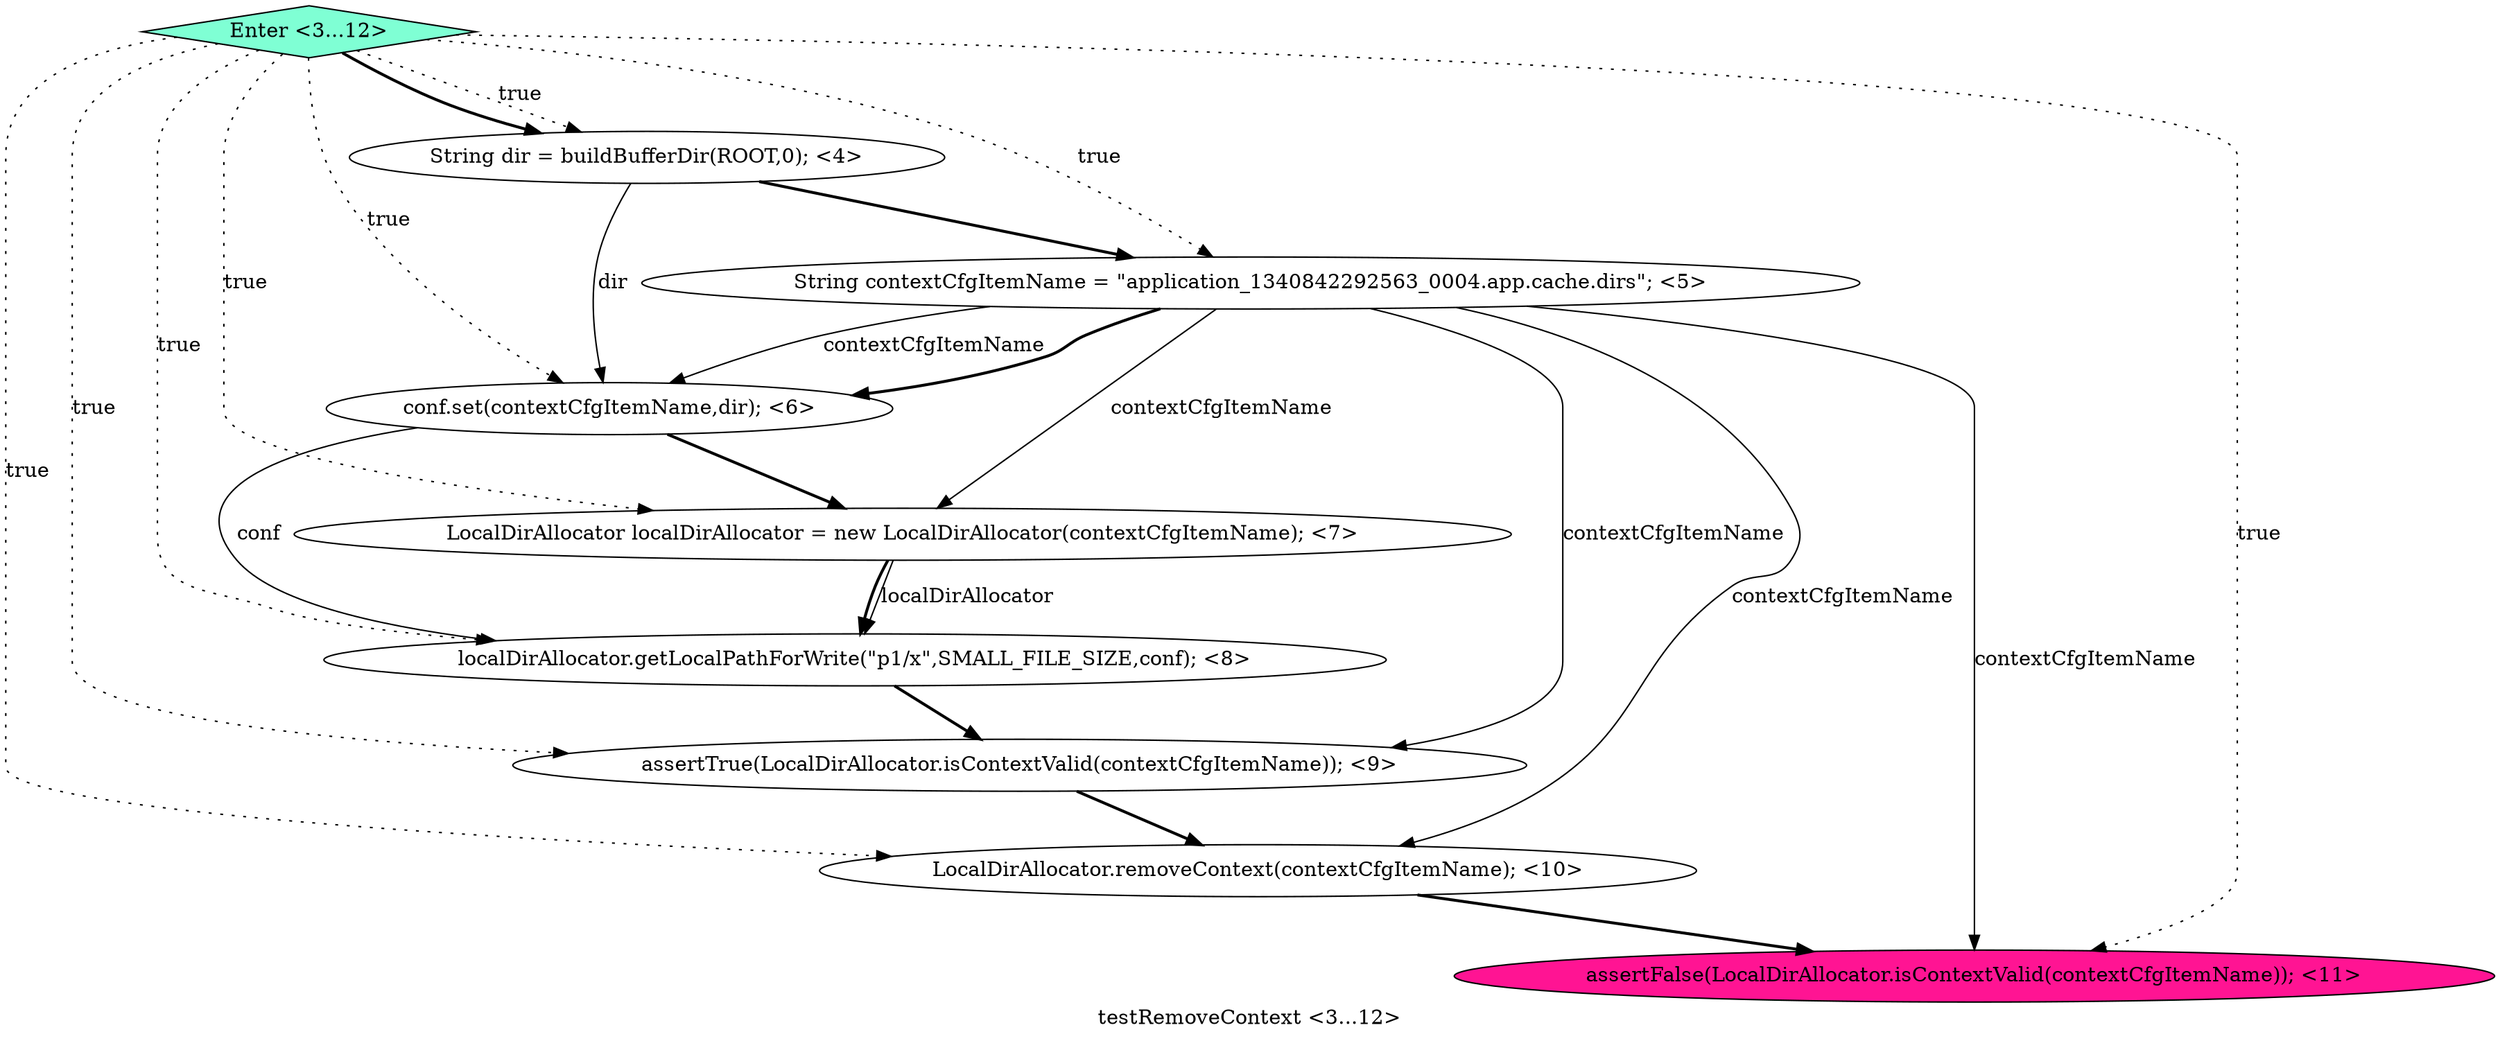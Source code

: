 digraph PDG {
label = "testRemoveContext <3...12>";
0.2 [style = filled, label = "conf.set(contextCfgItemName,dir); <6>", fillcolor = white, shape = ellipse];
0.4 [style = filled, label = "localDirAllocator.getLocalPathForWrite(\"p1/x\",SMALL_FILE_SIZE,conf); <8>", fillcolor = white, shape = ellipse];
0.6 [style = filled, label = "LocalDirAllocator.removeContext(contextCfgItemName); <10>", fillcolor = white, shape = ellipse];
0.8 [style = filled, label = "Enter <3...12>", fillcolor = aquamarine, shape = diamond];
0.3 [style = filled, label = "LocalDirAllocator localDirAllocator = new LocalDirAllocator(contextCfgItemName); <7>", fillcolor = white, shape = ellipse];
0.5 [style = filled, label = "assertTrue(LocalDirAllocator.isContextValid(contextCfgItemName)); <9>", fillcolor = white, shape = ellipse];
0.7 [style = filled, label = "assertFalse(LocalDirAllocator.isContextValid(contextCfgItemName)); <11>", fillcolor = deeppink, shape = ellipse];
0.0 [style = filled, label = "String dir = buildBufferDir(ROOT,0); <4>", fillcolor = white, shape = ellipse];
0.1 [style = filled, label = "String contextCfgItemName = \"application_1340842292563_0004.app.cache.dirs\"; <5>", fillcolor = white, shape = ellipse];
0.0 -> 0.1 [style = bold, label=""];
0.0 -> 0.2 [style = solid, label="dir"];
0.1 -> 0.2 [style = solid, label="contextCfgItemName"];
0.1 -> 0.2 [style = bold, label=""];
0.1 -> 0.3 [style = solid, label="contextCfgItemName"];
0.1 -> 0.5 [style = solid, label="contextCfgItemName"];
0.1 -> 0.6 [style = solid, label="contextCfgItemName"];
0.1 -> 0.7 [style = solid, label="contextCfgItemName"];
0.2 -> 0.3 [style = bold, label=""];
0.2 -> 0.4 [style = solid, label="conf"];
0.3 -> 0.4 [style = solid, label="localDirAllocator"];
0.3 -> 0.4 [style = bold, label=""];
0.4 -> 0.5 [style = bold, label=""];
0.5 -> 0.6 [style = bold, label=""];
0.6 -> 0.7 [style = bold, label=""];
0.8 -> 0.0 [style = dotted, label="true"];
0.8 -> 0.0 [style = bold, label=""];
0.8 -> 0.1 [style = dotted, label="true"];
0.8 -> 0.2 [style = dotted, label="true"];
0.8 -> 0.3 [style = dotted, label="true"];
0.8 -> 0.4 [style = dotted, label="true"];
0.8 -> 0.5 [style = dotted, label="true"];
0.8 -> 0.6 [style = dotted, label="true"];
0.8 -> 0.7 [style = dotted, label="true"];
}
